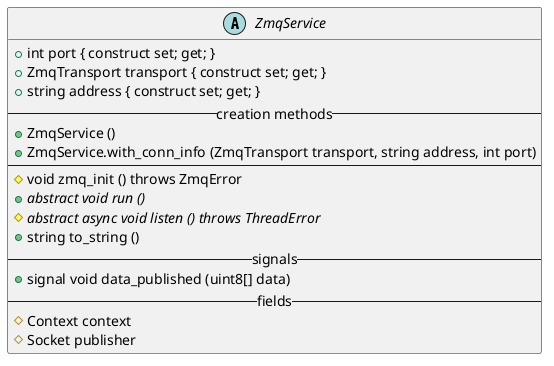 /'
 '  UML include file for ZmqService class
 '/

@startuml
abstract class ZmqService {
    +int port { construct set; get; }
    +ZmqTransport transport { construct set; get; }
    +string address { construct set; get; }
    --creation methods--
    +ZmqService ()
    +ZmqService.with_conn_info (ZmqTransport transport, string address, int port)
    ----
    #void zmq_init () throws ZmqError
    +{abstract}abstract void run ()
    #{abstract}abstract async void listen () throws ThreadError
    +string to_string ()
    --signals--
    +signal void data_published (uint8[] data)
    --fields--
    #Context context
    #Socket publisher
}
@enduml
